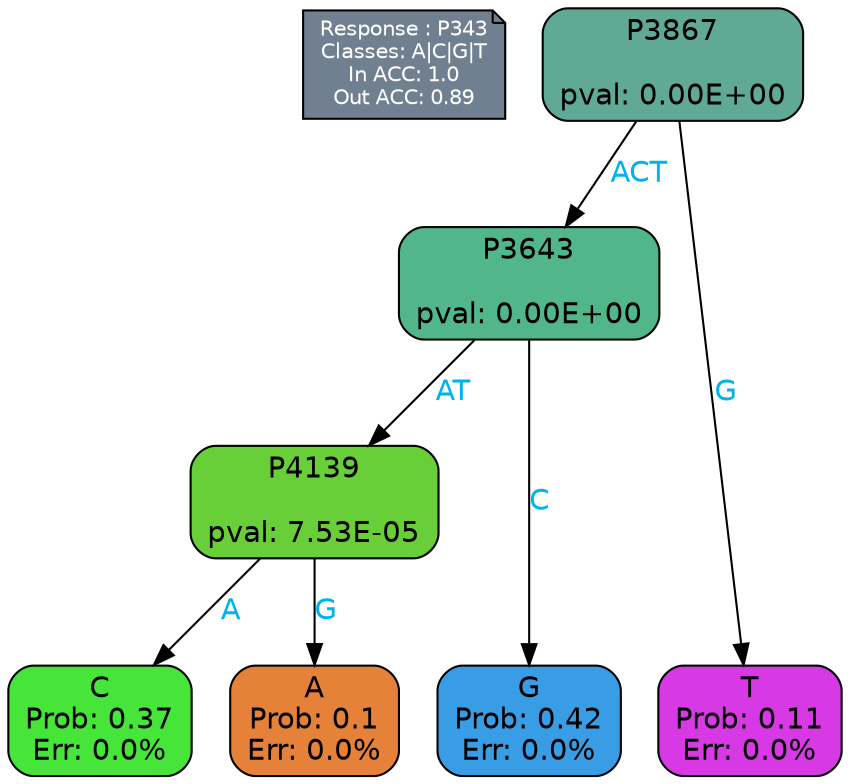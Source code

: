 digraph Tree {
node [shape=box, style="filled, rounded", color="black", fontname=helvetica] ;
graph [ranksep=equally, splines=polylines, bgcolor=transparent, dpi=600] ;
edge [fontname=helvetica] ;
LEGEND [label="Response : P343
Classes: A|C|G|T
In ACC: 1.0
Out ACC: 0.89
",shape=note,align=left,style=filled,fillcolor="slategray",fontcolor="white",fontsize=10];1 [label="P3867

pval: 0.00E+00", fillcolor="#60a995"] ;
2 [label="P3643

pval: 0.00E+00", fillcolor="#51b78a"] ;
3 [label="P4139

pval: 7.53E-05", fillcolor="#68cf39"] ;
4 [label="C
Prob: 0.37
Err: 0.0%", fillcolor="#47e539"] ;
5 [label="A
Prob: 0.1
Err: 0.0%", fillcolor="#e58139"] ;
6 [label="G
Prob: 0.42
Err: 0.0%", fillcolor="#399de5"] ;
7 [label="T
Prob: 0.11
Err: 0.0%", fillcolor="#d739e5"] ;
1 -> 2 [label="ACT",fontcolor=deepskyblue2] ;
1 -> 7 [label="G",fontcolor=deepskyblue2] ;
2 -> 3 [label="AT",fontcolor=deepskyblue2] ;
2 -> 6 [label="C",fontcolor=deepskyblue2] ;
3 -> 4 [label="A",fontcolor=deepskyblue2] ;
3 -> 5 [label="G",fontcolor=deepskyblue2] ;
{rank = same; 4;5;6;7;}{rank = same; LEGEND;1;}}